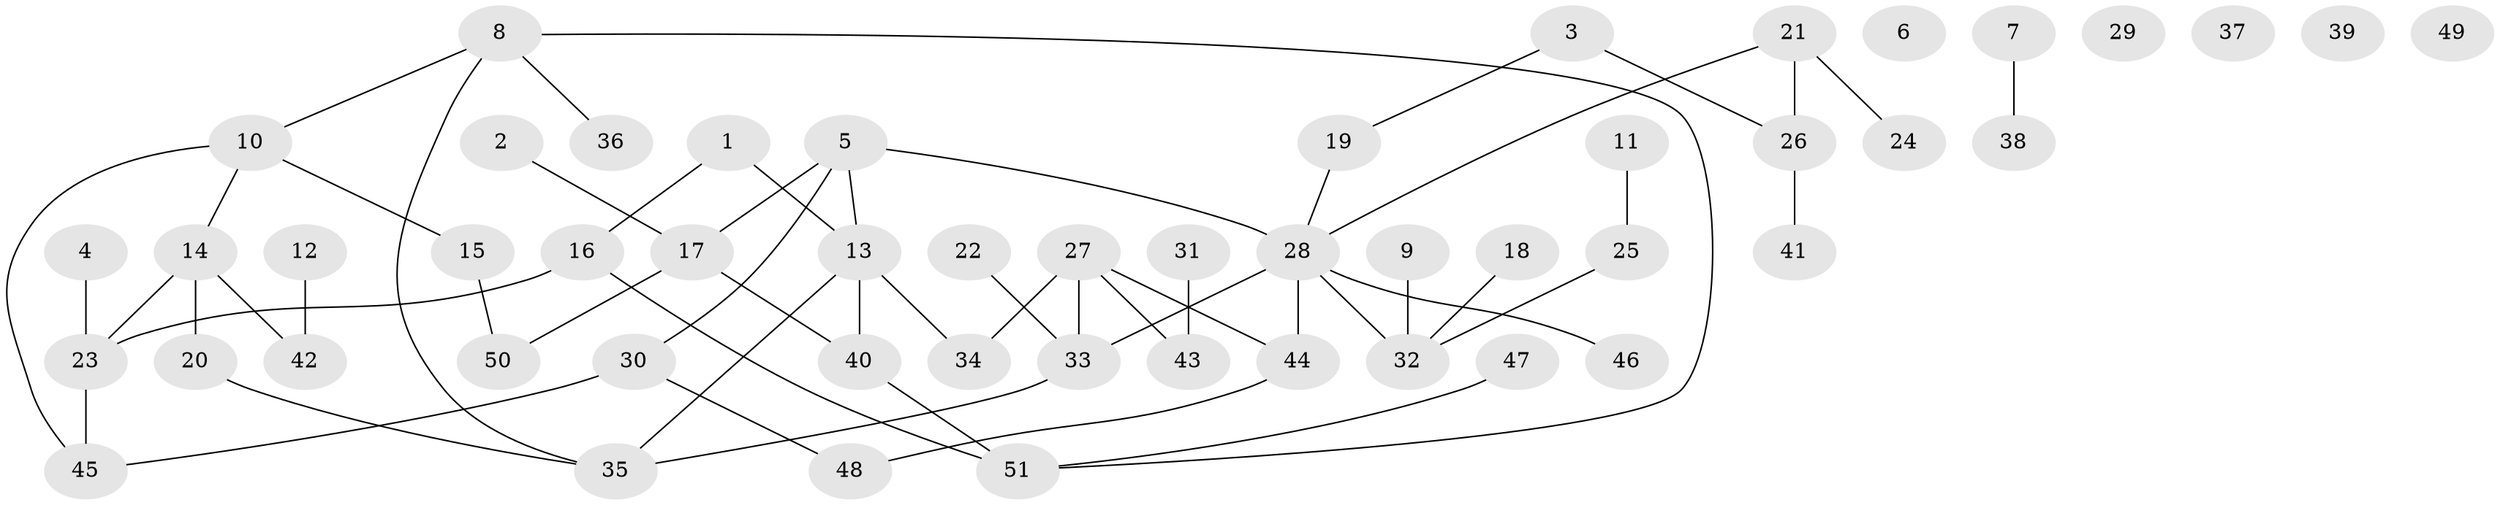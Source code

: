 // coarse degree distribution, {5: 0.08571428571428572, 1: 0.3142857142857143, 3: 0.14285714285714285, 0: 0.17142857142857143, 6: 0.05714285714285714, 2: 0.11428571428571428, 4: 0.08571428571428572, 9: 0.02857142857142857}
// Generated by graph-tools (version 1.1) at 2025/23/03/03/25 07:23:26]
// undirected, 51 vertices, 57 edges
graph export_dot {
graph [start="1"]
  node [color=gray90,style=filled];
  1;
  2;
  3;
  4;
  5;
  6;
  7;
  8;
  9;
  10;
  11;
  12;
  13;
  14;
  15;
  16;
  17;
  18;
  19;
  20;
  21;
  22;
  23;
  24;
  25;
  26;
  27;
  28;
  29;
  30;
  31;
  32;
  33;
  34;
  35;
  36;
  37;
  38;
  39;
  40;
  41;
  42;
  43;
  44;
  45;
  46;
  47;
  48;
  49;
  50;
  51;
  1 -- 13;
  1 -- 16;
  2 -- 17;
  3 -- 19;
  3 -- 26;
  4 -- 23;
  5 -- 13;
  5 -- 17;
  5 -- 28;
  5 -- 30;
  7 -- 38;
  8 -- 10;
  8 -- 35;
  8 -- 36;
  8 -- 51;
  9 -- 32;
  10 -- 14;
  10 -- 15;
  10 -- 45;
  11 -- 25;
  12 -- 42;
  13 -- 34;
  13 -- 35;
  13 -- 40;
  14 -- 20;
  14 -- 23;
  14 -- 42;
  15 -- 50;
  16 -- 23;
  16 -- 51;
  17 -- 40;
  17 -- 50;
  18 -- 32;
  19 -- 28;
  20 -- 35;
  21 -- 24;
  21 -- 26;
  21 -- 28;
  22 -- 33;
  23 -- 45;
  25 -- 32;
  26 -- 41;
  27 -- 33;
  27 -- 34;
  27 -- 43;
  27 -- 44;
  28 -- 32;
  28 -- 33;
  28 -- 44;
  28 -- 46;
  30 -- 45;
  30 -- 48;
  31 -- 43;
  33 -- 35;
  40 -- 51;
  44 -- 48;
  47 -- 51;
}
